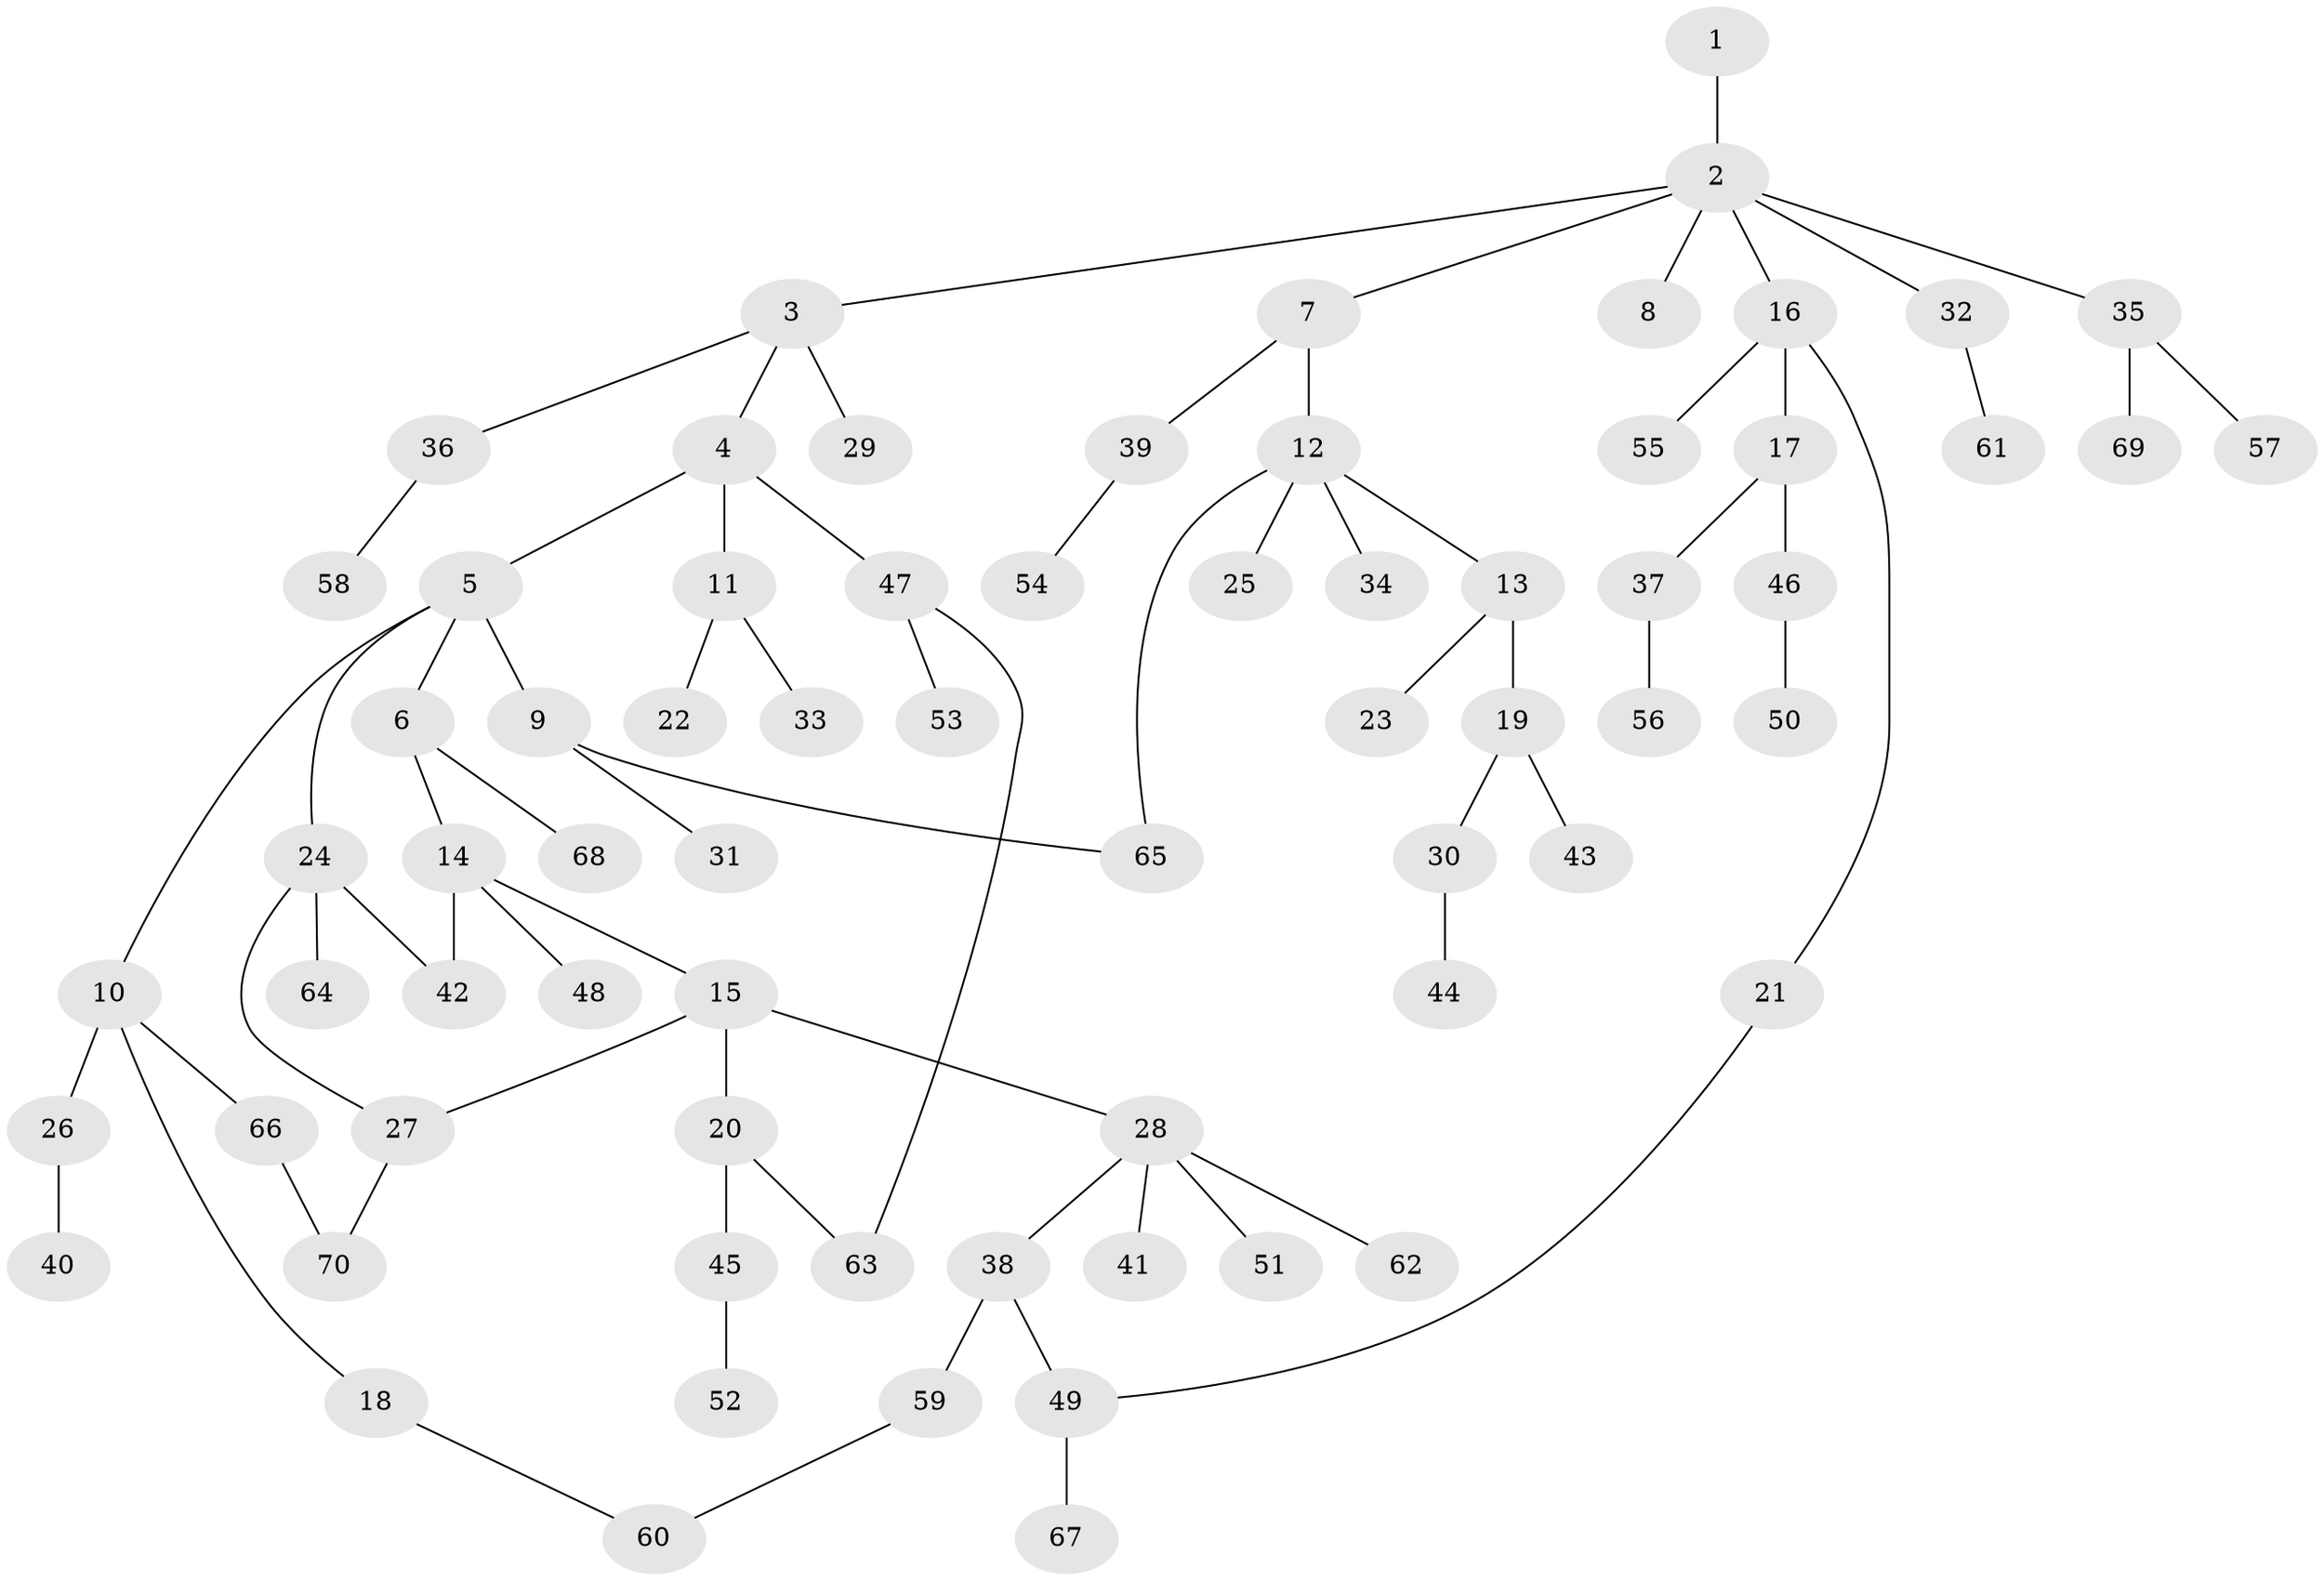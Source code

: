 // coarse degree distribution, {1: 0.6071428571428571, 10: 0.07142857142857142, 3: 0.10714285714285714, 6: 0.03571428571428571, 2: 0.17857142857142858}
// Generated by graph-tools (version 1.1) at 2025/17/03/04/25 18:17:11]
// undirected, 70 vertices, 76 edges
graph export_dot {
graph [start="1"]
  node [color=gray90,style=filled];
  1;
  2;
  3;
  4;
  5;
  6;
  7;
  8;
  9;
  10;
  11;
  12;
  13;
  14;
  15;
  16;
  17;
  18;
  19;
  20;
  21;
  22;
  23;
  24;
  25;
  26;
  27;
  28;
  29;
  30;
  31;
  32;
  33;
  34;
  35;
  36;
  37;
  38;
  39;
  40;
  41;
  42;
  43;
  44;
  45;
  46;
  47;
  48;
  49;
  50;
  51;
  52;
  53;
  54;
  55;
  56;
  57;
  58;
  59;
  60;
  61;
  62;
  63;
  64;
  65;
  66;
  67;
  68;
  69;
  70;
  1 -- 2;
  2 -- 3;
  2 -- 7;
  2 -- 8;
  2 -- 16;
  2 -- 32;
  2 -- 35;
  3 -- 4;
  3 -- 29;
  3 -- 36;
  4 -- 5;
  4 -- 11;
  4 -- 47;
  5 -- 6;
  5 -- 9;
  5 -- 10;
  5 -- 24;
  6 -- 14;
  6 -- 68;
  7 -- 12;
  7 -- 39;
  9 -- 31;
  9 -- 65;
  10 -- 18;
  10 -- 26;
  10 -- 66;
  11 -- 22;
  11 -- 33;
  12 -- 13;
  12 -- 25;
  12 -- 34;
  12 -- 65;
  13 -- 19;
  13 -- 23;
  14 -- 15;
  14 -- 48;
  14 -- 42;
  15 -- 20;
  15 -- 27;
  15 -- 28;
  16 -- 17;
  16 -- 21;
  16 -- 55;
  17 -- 37;
  17 -- 46;
  18 -- 60;
  19 -- 30;
  19 -- 43;
  20 -- 45;
  20 -- 63;
  21 -- 49;
  24 -- 42;
  24 -- 64;
  24 -- 27;
  26 -- 40;
  27 -- 70;
  28 -- 38;
  28 -- 41;
  28 -- 51;
  28 -- 62;
  30 -- 44;
  32 -- 61;
  35 -- 57;
  35 -- 69;
  36 -- 58;
  37 -- 56;
  38 -- 49;
  38 -- 59;
  39 -- 54;
  45 -- 52;
  46 -- 50;
  47 -- 53;
  47 -- 63;
  49 -- 67;
  59 -- 60;
  66 -- 70;
}
